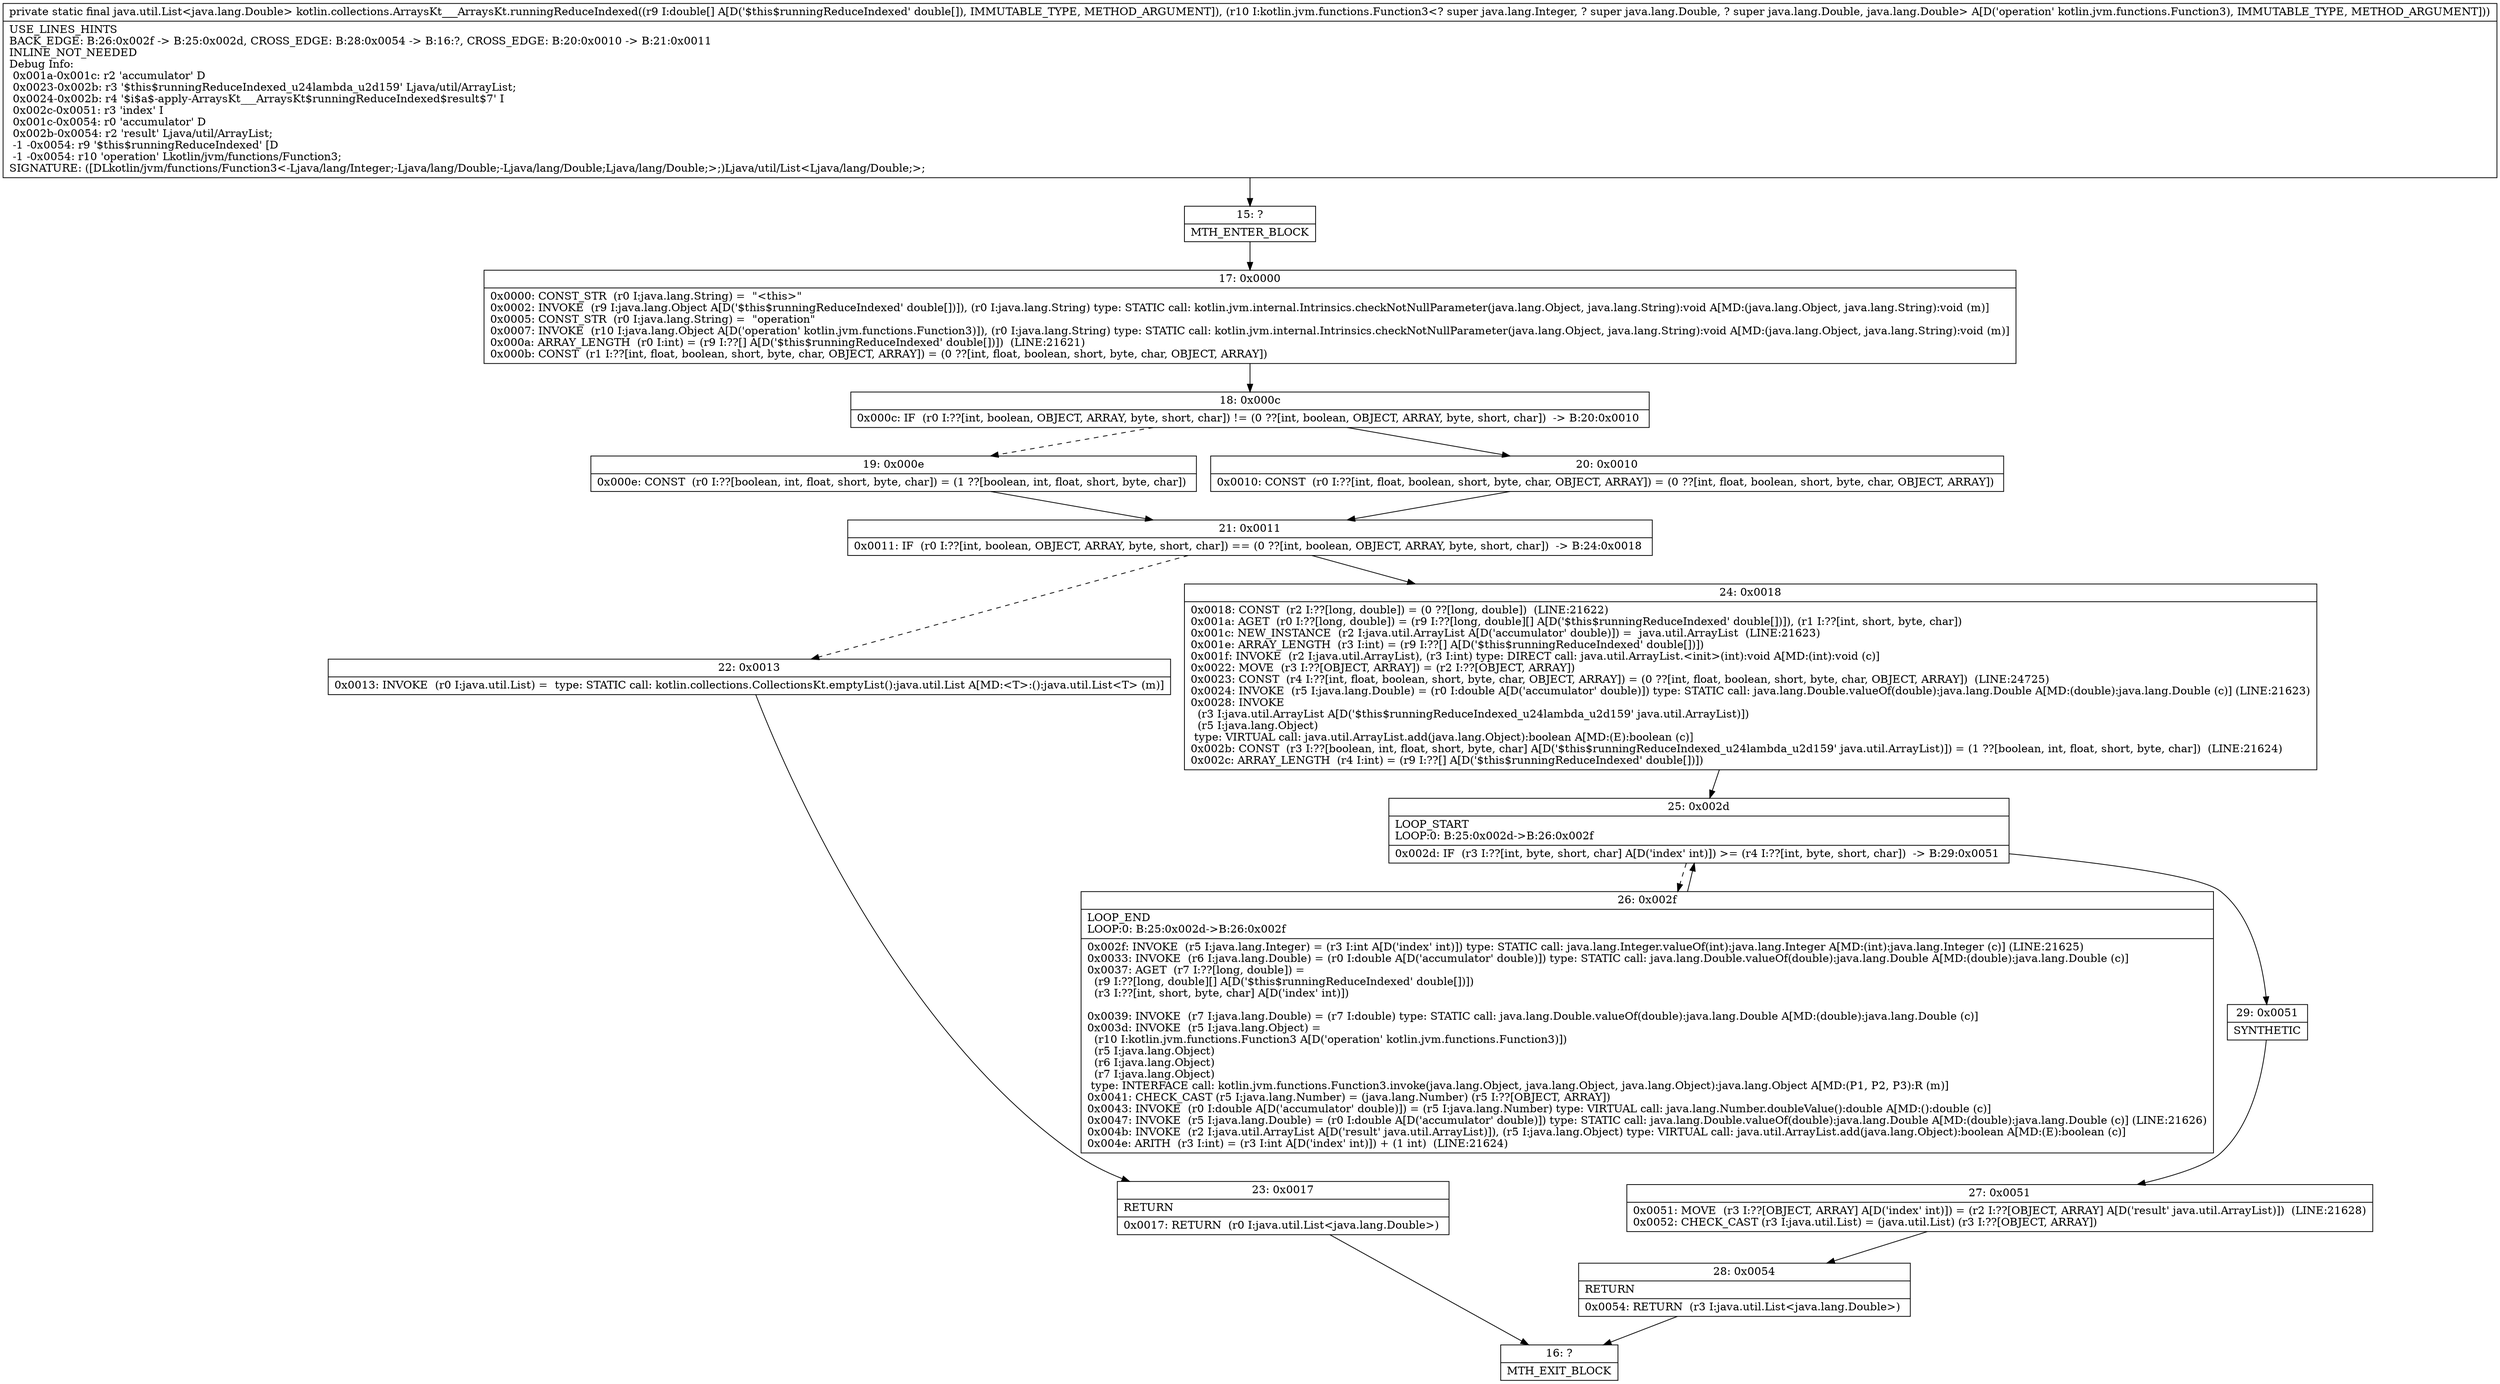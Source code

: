 digraph "CFG forkotlin.collections.ArraysKt___ArraysKt.runningReduceIndexed([DLkotlin\/jvm\/functions\/Function3;)Ljava\/util\/List;" {
Node_15 [shape=record,label="{15\:\ ?|MTH_ENTER_BLOCK\l}"];
Node_17 [shape=record,label="{17\:\ 0x0000|0x0000: CONST_STR  (r0 I:java.lang.String) =  \"\<this\>\" \l0x0002: INVOKE  (r9 I:java.lang.Object A[D('$this$runningReduceIndexed' double[])]), (r0 I:java.lang.String) type: STATIC call: kotlin.jvm.internal.Intrinsics.checkNotNullParameter(java.lang.Object, java.lang.String):void A[MD:(java.lang.Object, java.lang.String):void (m)]\l0x0005: CONST_STR  (r0 I:java.lang.String) =  \"operation\" \l0x0007: INVOKE  (r10 I:java.lang.Object A[D('operation' kotlin.jvm.functions.Function3)]), (r0 I:java.lang.String) type: STATIC call: kotlin.jvm.internal.Intrinsics.checkNotNullParameter(java.lang.Object, java.lang.String):void A[MD:(java.lang.Object, java.lang.String):void (m)]\l0x000a: ARRAY_LENGTH  (r0 I:int) = (r9 I:??[] A[D('$this$runningReduceIndexed' double[])])  (LINE:21621)\l0x000b: CONST  (r1 I:??[int, float, boolean, short, byte, char, OBJECT, ARRAY]) = (0 ??[int, float, boolean, short, byte, char, OBJECT, ARRAY]) \l}"];
Node_18 [shape=record,label="{18\:\ 0x000c|0x000c: IF  (r0 I:??[int, boolean, OBJECT, ARRAY, byte, short, char]) != (0 ??[int, boolean, OBJECT, ARRAY, byte, short, char])  \-\> B:20:0x0010 \l}"];
Node_19 [shape=record,label="{19\:\ 0x000e|0x000e: CONST  (r0 I:??[boolean, int, float, short, byte, char]) = (1 ??[boolean, int, float, short, byte, char]) \l}"];
Node_21 [shape=record,label="{21\:\ 0x0011|0x0011: IF  (r0 I:??[int, boolean, OBJECT, ARRAY, byte, short, char]) == (0 ??[int, boolean, OBJECT, ARRAY, byte, short, char])  \-\> B:24:0x0018 \l}"];
Node_22 [shape=record,label="{22\:\ 0x0013|0x0013: INVOKE  (r0 I:java.util.List) =  type: STATIC call: kotlin.collections.CollectionsKt.emptyList():java.util.List A[MD:\<T\>:():java.util.List\<T\> (m)]\l}"];
Node_23 [shape=record,label="{23\:\ 0x0017|RETURN\l|0x0017: RETURN  (r0 I:java.util.List\<java.lang.Double\>) \l}"];
Node_16 [shape=record,label="{16\:\ ?|MTH_EXIT_BLOCK\l}"];
Node_24 [shape=record,label="{24\:\ 0x0018|0x0018: CONST  (r2 I:??[long, double]) = (0 ??[long, double])  (LINE:21622)\l0x001a: AGET  (r0 I:??[long, double]) = (r9 I:??[long, double][] A[D('$this$runningReduceIndexed' double[])]), (r1 I:??[int, short, byte, char]) \l0x001c: NEW_INSTANCE  (r2 I:java.util.ArrayList A[D('accumulator' double)]) =  java.util.ArrayList  (LINE:21623)\l0x001e: ARRAY_LENGTH  (r3 I:int) = (r9 I:??[] A[D('$this$runningReduceIndexed' double[])]) \l0x001f: INVOKE  (r2 I:java.util.ArrayList), (r3 I:int) type: DIRECT call: java.util.ArrayList.\<init\>(int):void A[MD:(int):void (c)]\l0x0022: MOVE  (r3 I:??[OBJECT, ARRAY]) = (r2 I:??[OBJECT, ARRAY]) \l0x0023: CONST  (r4 I:??[int, float, boolean, short, byte, char, OBJECT, ARRAY]) = (0 ??[int, float, boolean, short, byte, char, OBJECT, ARRAY])  (LINE:24725)\l0x0024: INVOKE  (r5 I:java.lang.Double) = (r0 I:double A[D('accumulator' double)]) type: STATIC call: java.lang.Double.valueOf(double):java.lang.Double A[MD:(double):java.lang.Double (c)] (LINE:21623)\l0x0028: INVOKE  \l  (r3 I:java.util.ArrayList A[D('$this$runningReduceIndexed_u24lambda_u2d159' java.util.ArrayList)])\l  (r5 I:java.lang.Object)\l type: VIRTUAL call: java.util.ArrayList.add(java.lang.Object):boolean A[MD:(E):boolean (c)]\l0x002b: CONST  (r3 I:??[boolean, int, float, short, byte, char] A[D('$this$runningReduceIndexed_u24lambda_u2d159' java.util.ArrayList)]) = (1 ??[boolean, int, float, short, byte, char])  (LINE:21624)\l0x002c: ARRAY_LENGTH  (r4 I:int) = (r9 I:??[] A[D('$this$runningReduceIndexed' double[])]) \l}"];
Node_25 [shape=record,label="{25\:\ 0x002d|LOOP_START\lLOOP:0: B:25:0x002d\-\>B:26:0x002f\l|0x002d: IF  (r3 I:??[int, byte, short, char] A[D('index' int)]) \>= (r4 I:??[int, byte, short, char])  \-\> B:29:0x0051 \l}"];
Node_26 [shape=record,label="{26\:\ 0x002f|LOOP_END\lLOOP:0: B:25:0x002d\-\>B:26:0x002f\l|0x002f: INVOKE  (r5 I:java.lang.Integer) = (r3 I:int A[D('index' int)]) type: STATIC call: java.lang.Integer.valueOf(int):java.lang.Integer A[MD:(int):java.lang.Integer (c)] (LINE:21625)\l0x0033: INVOKE  (r6 I:java.lang.Double) = (r0 I:double A[D('accumulator' double)]) type: STATIC call: java.lang.Double.valueOf(double):java.lang.Double A[MD:(double):java.lang.Double (c)]\l0x0037: AGET  (r7 I:??[long, double]) = \l  (r9 I:??[long, double][] A[D('$this$runningReduceIndexed' double[])])\l  (r3 I:??[int, short, byte, char] A[D('index' int)])\l \l0x0039: INVOKE  (r7 I:java.lang.Double) = (r7 I:double) type: STATIC call: java.lang.Double.valueOf(double):java.lang.Double A[MD:(double):java.lang.Double (c)]\l0x003d: INVOKE  (r5 I:java.lang.Object) = \l  (r10 I:kotlin.jvm.functions.Function3 A[D('operation' kotlin.jvm.functions.Function3)])\l  (r5 I:java.lang.Object)\l  (r6 I:java.lang.Object)\l  (r7 I:java.lang.Object)\l type: INTERFACE call: kotlin.jvm.functions.Function3.invoke(java.lang.Object, java.lang.Object, java.lang.Object):java.lang.Object A[MD:(P1, P2, P3):R (m)]\l0x0041: CHECK_CAST (r5 I:java.lang.Number) = (java.lang.Number) (r5 I:??[OBJECT, ARRAY]) \l0x0043: INVOKE  (r0 I:double A[D('accumulator' double)]) = (r5 I:java.lang.Number) type: VIRTUAL call: java.lang.Number.doubleValue():double A[MD:():double (c)]\l0x0047: INVOKE  (r5 I:java.lang.Double) = (r0 I:double A[D('accumulator' double)]) type: STATIC call: java.lang.Double.valueOf(double):java.lang.Double A[MD:(double):java.lang.Double (c)] (LINE:21626)\l0x004b: INVOKE  (r2 I:java.util.ArrayList A[D('result' java.util.ArrayList)]), (r5 I:java.lang.Object) type: VIRTUAL call: java.util.ArrayList.add(java.lang.Object):boolean A[MD:(E):boolean (c)]\l0x004e: ARITH  (r3 I:int) = (r3 I:int A[D('index' int)]) + (1 int)  (LINE:21624)\l}"];
Node_29 [shape=record,label="{29\:\ 0x0051|SYNTHETIC\l}"];
Node_27 [shape=record,label="{27\:\ 0x0051|0x0051: MOVE  (r3 I:??[OBJECT, ARRAY] A[D('index' int)]) = (r2 I:??[OBJECT, ARRAY] A[D('result' java.util.ArrayList)])  (LINE:21628)\l0x0052: CHECK_CAST (r3 I:java.util.List) = (java.util.List) (r3 I:??[OBJECT, ARRAY]) \l}"];
Node_28 [shape=record,label="{28\:\ 0x0054|RETURN\l|0x0054: RETURN  (r3 I:java.util.List\<java.lang.Double\>) \l}"];
Node_20 [shape=record,label="{20\:\ 0x0010|0x0010: CONST  (r0 I:??[int, float, boolean, short, byte, char, OBJECT, ARRAY]) = (0 ??[int, float, boolean, short, byte, char, OBJECT, ARRAY]) \l}"];
MethodNode[shape=record,label="{private static final java.util.List\<java.lang.Double\> kotlin.collections.ArraysKt___ArraysKt.runningReduceIndexed((r9 I:double[] A[D('$this$runningReduceIndexed' double[]), IMMUTABLE_TYPE, METHOD_ARGUMENT]), (r10 I:kotlin.jvm.functions.Function3\<? super java.lang.Integer, ? super java.lang.Double, ? super java.lang.Double, java.lang.Double\> A[D('operation' kotlin.jvm.functions.Function3), IMMUTABLE_TYPE, METHOD_ARGUMENT]))  | USE_LINES_HINTS\lBACK_EDGE: B:26:0x002f \-\> B:25:0x002d, CROSS_EDGE: B:28:0x0054 \-\> B:16:?, CROSS_EDGE: B:20:0x0010 \-\> B:21:0x0011\lINLINE_NOT_NEEDED\lDebug Info:\l  0x001a\-0x001c: r2 'accumulator' D\l  0x0023\-0x002b: r3 '$this$runningReduceIndexed_u24lambda_u2d159' Ljava\/util\/ArrayList;\l  0x0024\-0x002b: r4 '$i$a$\-apply\-ArraysKt___ArraysKt$runningReduceIndexed$result$7' I\l  0x002c\-0x0051: r3 'index' I\l  0x001c\-0x0054: r0 'accumulator' D\l  0x002b\-0x0054: r2 'result' Ljava\/util\/ArrayList;\l  \-1 \-0x0054: r9 '$this$runningReduceIndexed' [D\l  \-1 \-0x0054: r10 'operation' Lkotlin\/jvm\/functions\/Function3;\lSIGNATURE: ([DLkotlin\/jvm\/functions\/Function3\<\-Ljava\/lang\/Integer;\-Ljava\/lang\/Double;\-Ljava\/lang\/Double;Ljava\/lang\/Double;\>;)Ljava\/util\/List\<Ljava\/lang\/Double;\>;\l}"];
MethodNode -> Node_15;Node_15 -> Node_17;
Node_17 -> Node_18;
Node_18 -> Node_19[style=dashed];
Node_18 -> Node_20;
Node_19 -> Node_21;
Node_21 -> Node_22[style=dashed];
Node_21 -> Node_24;
Node_22 -> Node_23;
Node_23 -> Node_16;
Node_24 -> Node_25;
Node_25 -> Node_26[style=dashed];
Node_25 -> Node_29;
Node_26 -> Node_25;
Node_29 -> Node_27;
Node_27 -> Node_28;
Node_28 -> Node_16;
Node_20 -> Node_21;
}

